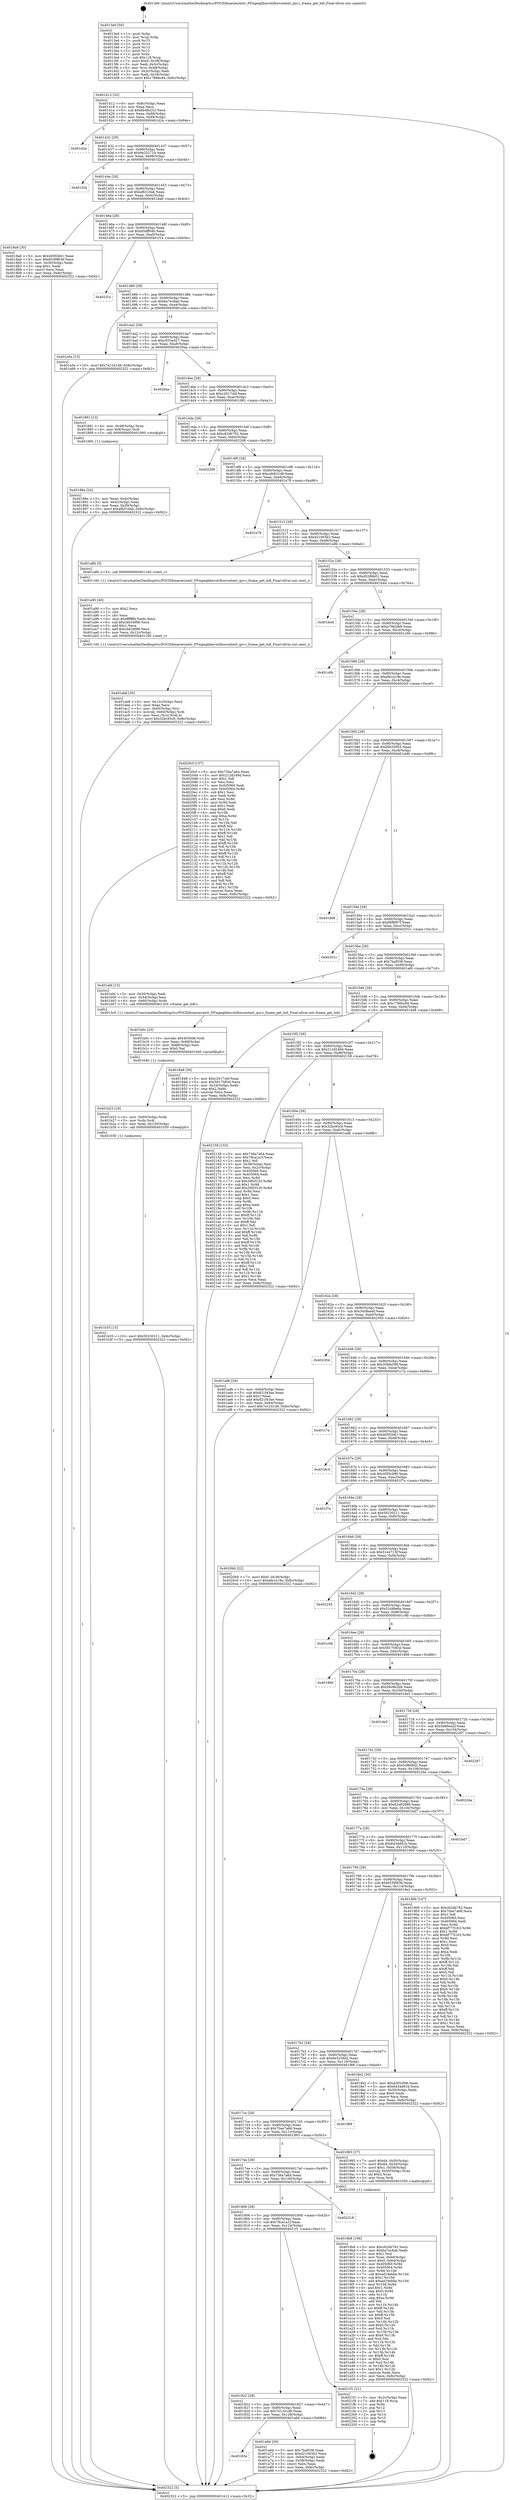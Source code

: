 digraph "0x4013e0" {
  label = "0x4013e0 (/mnt/c/Users/mathe/Desktop/tcc/POCII/binaries/extr_FFmpeglibavutilhwcontext_qsv.c_frame_get_hdl_Final-ollvm.out::main(0))"
  labelloc = "t"
  node[shape=record]

  Entry [label="",width=0.3,height=0.3,shape=circle,fillcolor=black,style=filled]
  "0x401412" [label="{
     0x401412 [32]\l
     | [instrs]\l
     &nbsp;&nbsp;0x401412 \<+6\>: mov -0x8c(%rbp),%eax\l
     &nbsp;&nbsp;0x401418 \<+2\>: mov %eax,%ecx\l
     &nbsp;&nbsp;0x40141a \<+6\>: sub $0x8b4fb252,%ecx\l
     &nbsp;&nbsp;0x401420 \<+6\>: mov %eax,-0x90(%rbp)\l
     &nbsp;&nbsp;0x401426 \<+6\>: mov %ecx,-0x94(%rbp)\l
     &nbsp;&nbsp;0x40142c \<+6\>: je 0000000000401d2e \<main+0x94e\>\l
  }"]
  "0x401d2e" [label="{
     0x401d2e\l
  }", style=dashed]
  "0x401432" [label="{
     0x401432 [28]\l
     | [instrs]\l
     &nbsp;&nbsp;0x401432 \<+5\>: jmp 0000000000401437 \<main+0x57\>\l
     &nbsp;&nbsp;0x401437 \<+6\>: mov -0x90(%rbp),%eax\l
     &nbsp;&nbsp;0x40143d \<+5\>: sub $0x9e25271b,%eax\l
     &nbsp;&nbsp;0x401442 \<+6\>: mov %eax,-0x98(%rbp)\l
     &nbsp;&nbsp;0x401448 \<+6\>: je 0000000000401f2d \<main+0xb4d\>\l
  }"]
  Exit [label="",width=0.3,height=0.3,shape=circle,fillcolor=black,style=filled,peripheries=2]
  "0x401f2d" [label="{
     0x401f2d\l
  }", style=dashed]
  "0x40144e" [label="{
     0x40144e [28]\l
     | [instrs]\l
     &nbsp;&nbsp;0x40144e \<+5\>: jmp 0000000000401453 \<main+0x73\>\l
     &nbsp;&nbsp;0x401453 \<+6\>: mov -0x90(%rbp),%eax\l
     &nbsp;&nbsp;0x401459 \<+5\>: sub $0xafb310ab,%eax\l
     &nbsp;&nbsp;0x40145e \<+6\>: mov %eax,-0x9c(%rbp)\l
     &nbsp;&nbsp;0x401464 \<+6\>: je 00000000004018a6 \<main+0x4c6\>\l
  }"]
  "0x401b35" [label="{
     0x401b35 [15]\l
     | [instrs]\l
     &nbsp;&nbsp;0x401b35 \<+10\>: movl $0x50230211,-0x8c(%rbp)\l
     &nbsp;&nbsp;0x401b3f \<+5\>: jmp 0000000000402322 \<main+0xf42\>\l
  }"]
  "0x4018a6" [label="{
     0x4018a6 [30]\l
     | [instrs]\l
     &nbsp;&nbsp;0x4018a6 \<+5\>: mov $0x405f2b61,%eax\l
     &nbsp;&nbsp;0x4018ab \<+5\>: mov $0x6539f636,%ecx\l
     &nbsp;&nbsp;0x4018b0 \<+3\>: mov -0x30(%rbp),%edx\l
     &nbsp;&nbsp;0x4018b3 \<+3\>: cmp $0x1,%edx\l
     &nbsp;&nbsp;0x4018b6 \<+3\>: cmovl %ecx,%eax\l
     &nbsp;&nbsp;0x4018b9 \<+6\>: mov %eax,-0x8c(%rbp)\l
     &nbsp;&nbsp;0x4018bf \<+5\>: jmp 0000000000402322 \<main+0xf42\>\l
  }"]
  "0x40146a" [label="{
     0x40146a [28]\l
     | [instrs]\l
     &nbsp;&nbsp;0x40146a \<+5\>: jmp 000000000040146f \<main+0x8f\>\l
     &nbsp;&nbsp;0x40146f \<+6\>: mov -0x90(%rbp),%eax\l
     &nbsp;&nbsp;0x401475 \<+5\>: sub $0xb5dff04b,%eax\l
     &nbsp;&nbsp;0x40147a \<+6\>: mov %eax,-0xa0(%rbp)\l
     &nbsp;&nbsp;0x401480 \<+6\>: je 0000000000401f1e \<main+0xb3e\>\l
  }"]
  "0x401b23" [label="{
     0x401b23 [18]\l
     | [instrs]\l
     &nbsp;&nbsp;0x401b23 \<+4\>: mov -0x60(%rbp),%rdx\l
     &nbsp;&nbsp;0x401b27 \<+3\>: mov %rdx,%rdi\l
     &nbsp;&nbsp;0x401b2a \<+6\>: mov %eax,-0x130(%rbp)\l
     &nbsp;&nbsp;0x401b30 \<+5\>: call 0000000000401030 \<free@plt\>\l
     | [calls]\l
     &nbsp;&nbsp;0x401030 \{1\} (unknown)\l
  }"]
  "0x401f1e" [label="{
     0x401f1e\l
  }", style=dashed]
  "0x401486" [label="{
     0x401486 [28]\l
     | [instrs]\l
     &nbsp;&nbsp;0x401486 \<+5\>: jmp 000000000040148b \<main+0xab\>\l
     &nbsp;&nbsp;0x40148b \<+6\>: mov -0x90(%rbp),%eax\l
     &nbsp;&nbsp;0x401491 \<+5\>: sub $0xba7ec8ab,%eax\l
     &nbsp;&nbsp;0x401496 \<+6\>: mov %eax,-0xa4(%rbp)\l
     &nbsp;&nbsp;0x40149c \<+6\>: je 0000000000401a5e \<main+0x67e\>\l
  }"]
  "0x401b0c" [label="{
     0x401b0c [23]\l
     | [instrs]\l
     &nbsp;&nbsp;0x401b0c \<+10\>: movabs $0x4030d6,%rdi\l
     &nbsp;&nbsp;0x401b16 \<+3\>: mov %eax,-0x68(%rbp)\l
     &nbsp;&nbsp;0x401b19 \<+3\>: mov -0x68(%rbp),%esi\l
     &nbsp;&nbsp;0x401b1c \<+2\>: mov $0x0,%al\l
     &nbsp;&nbsp;0x401b1e \<+5\>: call 0000000000401040 \<printf@plt\>\l
     | [calls]\l
     &nbsp;&nbsp;0x401040 \{1\} (unknown)\l
  }"]
  "0x401a5e" [label="{
     0x401a5e [15]\l
     | [instrs]\l
     &nbsp;&nbsp;0x401a5e \<+10\>: movl $0x7e1241d9,-0x8c(%rbp)\l
     &nbsp;&nbsp;0x401a68 \<+5\>: jmp 0000000000402322 \<main+0xf42\>\l
  }"]
  "0x4014a2" [label="{
     0x4014a2 [28]\l
     | [instrs]\l
     &nbsp;&nbsp;0x4014a2 \<+5\>: jmp 00000000004014a7 \<main+0xc7\>\l
     &nbsp;&nbsp;0x4014a7 \<+6\>: mov -0x90(%rbp),%eax\l
     &nbsp;&nbsp;0x4014ad \<+5\>: sub $0xc033a427,%eax\l
     &nbsp;&nbsp;0x4014b2 \<+6\>: mov %eax,-0xa8(%rbp)\l
     &nbsp;&nbsp;0x4014b8 \<+6\>: je 00000000004020aa \<main+0xcca\>\l
  }"]
  "0x401ab8" [label="{
     0x401ab8 [35]\l
     | [instrs]\l
     &nbsp;&nbsp;0x401ab8 \<+6\>: mov -0x12c(%rbp),%ecx\l
     &nbsp;&nbsp;0x401abe \<+3\>: imul %eax,%ecx\l
     &nbsp;&nbsp;0x401ac1 \<+4\>: mov -0x60(%rbp),%rsi\l
     &nbsp;&nbsp;0x401ac5 \<+4\>: movslq -0x64(%rbp),%rdi\l
     &nbsp;&nbsp;0x401ac9 \<+3\>: mov %ecx,(%rsi,%rdi,4)\l
     &nbsp;&nbsp;0x401acc \<+10\>: movl $0x32bc93c9,-0x8c(%rbp)\l
     &nbsp;&nbsp;0x401ad6 \<+5\>: jmp 0000000000402322 \<main+0xf42\>\l
  }"]
  "0x4020aa" [label="{
     0x4020aa\l
  }", style=dashed]
  "0x4014be" [label="{
     0x4014be [28]\l
     | [instrs]\l
     &nbsp;&nbsp;0x4014be \<+5\>: jmp 00000000004014c3 \<main+0xe3\>\l
     &nbsp;&nbsp;0x4014c3 \<+6\>: mov -0x90(%rbp),%eax\l
     &nbsp;&nbsp;0x4014c9 \<+5\>: sub $0xc2017cbf,%eax\l
     &nbsp;&nbsp;0x4014ce \<+6\>: mov %eax,-0xac(%rbp)\l
     &nbsp;&nbsp;0x4014d4 \<+6\>: je 0000000000401881 \<main+0x4a1\>\l
  }"]
  "0x401a90" [label="{
     0x401a90 [40]\l
     | [instrs]\l
     &nbsp;&nbsp;0x401a90 \<+5\>: mov $0x2,%ecx\l
     &nbsp;&nbsp;0x401a95 \<+1\>: cltd\l
     &nbsp;&nbsp;0x401a96 \<+2\>: idiv %ecx\l
     &nbsp;&nbsp;0x401a98 \<+6\>: imul $0xfffffffe,%edx,%ecx\l
     &nbsp;&nbsp;0x401a9e \<+6\>: sub $0xcbb34f98,%ecx\l
     &nbsp;&nbsp;0x401aa4 \<+3\>: add $0x1,%ecx\l
     &nbsp;&nbsp;0x401aa7 \<+6\>: add $0xcbb34f98,%ecx\l
     &nbsp;&nbsp;0x401aad \<+6\>: mov %ecx,-0x12c(%rbp)\l
     &nbsp;&nbsp;0x401ab3 \<+5\>: call 0000000000401160 \<next_i\>\l
     | [calls]\l
     &nbsp;&nbsp;0x401160 \{1\} (/mnt/c/Users/mathe/Desktop/tcc/POCII/binaries/extr_FFmpeglibavutilhwcontext_qsv.c_frame_get_hdl_Final-ollvm.out::next_i)\l
  }"]
  "0x401881" [label="{
     0x401881 [13]\l
     | [instrs]\l
     &nbsp;&nbsp;0x401881 \<+4\>: mov -0x48(%rbp),%rax\l
     &nbsp;&nbsp;0x401885 \<+4\>: mov 0x8(%rax),%rdi\l
     &nbsp;&nbsp;0x401889 \<+5\>: call 0000000000401060 \<atoi@plt\>\l
     | [calls]\l
     &nbsp;&nbsp;0x401060 \{1\} (unknown)\l
  }"]
  "0x4014da" [label="{
     0x4014da [28]\l
     | [instrs]\l
     &nbsp;&nbsp;0x4014da \<+5\>: jmp 00000000004014df \<main+0xff\>\l
     &nbsp;&nbsp;0x4014df \<+6\>: mov -0x90(%rbp),%eax\l
     &nbsp;&nbsp;0x4014e5 \<+5\>: sub $0xc62db792,%eax\l
     &nbsp;&nbsp;0x4014ea \<+6\>: mov %eax,-0xb0(%rbp)\l
     &nbsp;&nbsp;0x4014f0 \<+6\>: je 0000000000402206 \<main+0xe26\>\l
  }"]
  "0x40183e" [label="{
     0x40183e\l
  }", style=dashed]
  "0x402206" [label="{
     0x402206\l
  }", style=dashed]
  "0x4014f6" [label="{
     0x4014f6 [28]\l
     | [instrs]\l
     &nbsp;&nbsp;0x4014f6 \<+5\>: jmp 00000000004014fb \<main+0x11b\>\l
     &nbsp;&nbsp;0x4014fb \<+6\>: mov -0x90(%rbp),%eax\l
     &nbsp;&nbsp;0x401501 \<+5\>: sub $0xcdb631d9,%eax\l
     &nbsp;&nbsp;0x401506 \<+6\>: mov %eax,-0xb4(%rbp)\l
     &nbsp;&nbsp;0x40150c \<+6\>: je 0000000000401e78 \<main+0xa98\>\l
  }"]
  "0x401a6d" [label="{
     0x401a6d [30]\l
     | [instrs]\l
     &nbsp;&nbsp;0x401a6d \<+5\>: mov $0x7baf538,%eax\l
     &nbsp;&nbsp;0x401a72 \<+5\>: mov $0xd21003b3,%ecx\l
     &nbsp;&nbsp;0x401a77 \<+3\>: mov -0x64(%rbp),%edx\l
     &nbsp;&nbsp;0x401a7a \<+3\>: cmp -0x58(%rbp),%edx\l
     &nbsp;&nbsp;0x401a7d \<+3\>: cmovl %ecx,%eax\l
     &nbsp;&nbsp;0x401a80 \<+6\>: mov %eax,-0x8c(%rbp)\l
     &nbsp;&nbsp;0x401a86 \<+5\>: jmp 0000000000402322 \<main+0xf42\>\l
  }"]
  "0x401e78" [label="{
     0x401e78\l
  }", style=dashed]
  "0x401512" [label="{
     0x401512 [28]\l
     | [instrs]\l
     &nbsp;&nbsp;0x401512 \<+5\>: jmp 0000000000401517 \<main+0x137\>\l
     &nbsp;&nbsp;0x401517 \<+6\>: mov -0x90(%rbp),%eax\l
     &nbsp;&nbsp;0x40151d \<+5\>: sub $0xd21003b3,%eax\l
     &nbsp;&nbsp;0x401522 \<+6\>: mov %eax,-0xb8(%rbp)\l
     &nbsp;&nbsp;0x401528 \<+6\>: je 0000000000401a8b \<main+0x6ab\>\l
  }"]
  "0x401822" [label="{
     0x401822 [28]\l
     | [instrs]\l
     &nbsp;&nbsp;0x401822 \<+5\>: jmp 0000000000401827 \<main+0x447\>\l
     &nbsp;&nbsp;0x401827 \<+6\>: mov -0x90(%rbp),%eax\l
     &nbsp;&nbsp;0x40182d \<+5\>: sub $0x7e1241d9,%eax\l
     &nbsp;&nbsp;0x401832 \<+6\>: mov %eax,-0x128(%rbp)\l
     &nbsp;&nbsp;0x401838 \<+6\>: je 0000000000401a6d \<main+0x68d\>\l
  }"]
  "0x401a8b" [label="{
     0x401a8b [5]\l
     | [instrs]\l
     &nbsp;&nbsp;0x401a8b \<+5\>: call 0000000000401160 \<next_i\>\l
     | [calls]\l
     &nbsp;&nbsp;0x401160 \{1\} (/mnt/c/Users/mathe/Desktop/tcc/POCII/binaries/extr_FFmpeglibavutilhwcontext_qsv.c_frame_get_hdl_Final-ollvm.out::next_i)\l
  }"]
  "0x40152e" [label="{
     0x40152e [28]\l
     | [instrs]\l
     &nbsp;&nbsp;0x40152e \<+5\>: jmp 0000000000401533 \<main+0x153\>\l
     &nbsp;&nbsp;0x401533 \<+6\>: mov -0x90(%rbp),%eax\l
     &nbsp;&nbsp;0x401539 \<+5\>: sub $0xd5286b01,%eax\l
     &nbsp;&nbsp;0x40153e \<+6\>: mov %eax,-0xbc(%rbp)\l
     &nbsp;&nbsp;0x401544 \<+6\>: je 0000000000401b44 \<main+0x764\>\l
  }"]
  "0x4021f1" [label="{
     0x4021f1 [21]\l
     | [instrs]\l
     &nbsp;&nbsp;0x4021f1 \<+3\>: mov -0x2c(%rbp),%eax\l
     &nbsp;&nbsp;0x4021f4 \<+7\>: add $0x118,%rsp\l
     &nbsp;&nbsp;0x4021fb \<+1\>: pop %rbx\l
     &nbsp;&nbsp;0x4021fc \<+2\>: pop %r12\l
     &nbsp;&nbsp;0x4021fe \<+2\>: pop %r13\l
     &nbsp;&nbsp;0x402200 \<+2\>: pop %r14\l
     &nbsp;&nbsp;0x402202 \<+2\>: pop %r15\l
     &nbsp;&nbsp;0x402204 \<+1\>: pop %rbp\l
     &nbsp;&nbsp;0x402205 \<+1\>: ret\l
  }"]
  "0x401b44" [label="{
     0x401b44\l
  }", style=dashed]
  "0x40154a" [label="{
     0x40154a [28]\l
     | [instrs]\l
     &nbsp;&nbsp;0x40154a \<+5\>: jmp 000000000040154f \<main+0x16f\>\l
     &nbsp;&nbsp;0x40154f \<+6\>: mov -0x90(%rbp),%eax\l
     &nbsp;&nbsp;0x401555 \<+5\>: sub $0xe79b2fe6,%eax\l
     &nbsp;&nbsp;0x40155a \<+6\>: mov %eax,-0xc0(%rbp)\l
     &nbsp;&nbsp;0x401560 \<+6\>: je 0000000000401c6b \<main+0x88b\>\l
  }"]
  "0x401806" [label="{
     0x401806 [28]\l
     | [instrs]\l
     &nbsp;&nbsp;0x401806 \<+5\>: jmp 000000000040180b \<main+0x42b\>\l
     &nbsp;&nbsp;0x40180b \<+6\>: mov -0x90(%rbp),%eax\l
     &nbsp;&nbsp;0x401811 \<+5\>: sub $0x78ca1a1f,%eax\l
     &nbsp;&nbsp;0x401816 \<+6\>: mov %eax,-0x124(%rbp)\l
     &nbsp;&nbsp;0x40181c \<+6\>: je 00000000004021f1 \<main+0xe11\>\l
  }"]
  "0x401c6b" [label="{
     0x401c6b\l
  }", style=dashed]
  "0x401566" [label="{
     0x401566 [28]\l
     | [instrs]\l
     &nbsp;&nbsp;0x401566 \<+5\>: jmp 000000000040156b \<main+0x18b\>\l
     &nbsp;&nbsp;0x40156b \<+6\>: mov -0x90(%rbp),%eax\l
     &nbsp;&nbsp;0x401571 \<+5\>: sub $0xefe1e19e,%eax\l
     &nbsp;&nbsp;0x401576 \<+6\>: mov %eax,-0xc4(%rbp)\l
     &nbsp;&nbsp;0x40157c \<+6\>: je 00000000004020cf \<main+0xcef\>\l
  }"]
  "0x402318" [label="{
     0x402318\l
  }", style=dashed]
  "0x4020cf" [label="{
     0x4020cf [137]\l
     | [instrs]\l
     &nbsp;&nbsp;0x4020cf \<+5\>: mov $0x736a7a64,%eax\l
     &nbsp;&nbsp;0x4020d4 \<+5\>: mov $0x212d249d,%ecx\l
     &nbsp;&nbsp;0x4020d9 \<+2\>: mov $0x1,%dl\l
     &nbsp;&nbsp;0x4020db \<+2\>: xor %esi,%esi\l
     &nbsp;&nbsp;0x4020dd \<+7\>: mov 0x405060,%edi\l
     &nbsp;&nbsp;0x4020e4 \<+8\>: mov 0x405064,%r8d\l
     &nbsp;&nbsp;0x4020ec \<+3\>: sub $0x1,%esi\l
     &nbsp;&nbsp;0x4020ef \<+3\>: mov %edi,%r9d\l
     &nbsp;&nbsp;0x4020f2 \<+3\>: add %esi,%r9d\l
     &nbsp;&nbsp;0x4020f5 \<+4\>: imul %r9d,%edi\l
     &nbsp;&nbsp;0x4020f9 \<+3\>: and $0x1,%edi\l
     &nbsp;&nbsp;0x4020fc \<+3\>: cmp $0x0,%edi\l
     &nbsp;&nbsp;0x4020ff \<+4\>: sete %r10b\l
     &nbsp;&nbsp;0x402103 \<+4\>: cmp $0xa,%r8d\l
     &nbsp;&nbsp;0x402107 \<+4\>: setl %r11b\l
     &nbsp;&nbsp;0x40210b \<+3\>: mov %r10b,%bl\l
     &nbsp;&nbsp;0x40210e \<+3\>: xor $0xff,%bl\l
     &nbsp;&nbsp;0x402111 \<+3\>: mov %r11b,%r14b\l
     &nbsp;&nbsp;0x402114 \<+4\>: xor $0xff,%r14b\l
     &nbsp;&nbsp;0x402118 \<+3\>: xor $0x1,%dl\l
     &nbsp;&nbsp;0x40211b \<+3\>: mov %bl,%r15b\l
     &nbsp;&nbsp;0x40211e \<+4\>: and $0xff,%r15b\l
     &nbsp;&nbsp;0x402122 \<+3\>: and %dl,%r10b\l
     &nbsp;&nbsp;0x402125 \<+3\>: mov %r14b,%r12b\l
     &nbsp;&nbsp;0x402128 \<+4\>: and $0xff,%r12b\l
     &nbsp;&nbsp;0x40212c \<+3\>: and %dl,%r11b\l
     &nbsp;&nbsp;0x40212f \<+3\>: or %r10b,%r15b\l
     &nbsp;&nbsp;0x402132 \<+3\>: or %r11b,%r12b\l
     &nbsp;&nbsp;0x402135 \<+3\>: xor %r12b,%r15b\l
     &nbsp;&nbsp;0x402138 \<+3\>: or %r14b,%bl\l
     &nbsp;&nbsp;0x40213b \<+3\>: xor $0xff,%bl\l
     &nbsp;&nbsp;0x40213e \<+3\>: or $0x1,%dl\l
     &nbsp;&nbsp;0x402141 \<+2\>: and %dl,%bl\l
     &nbsp;&nbsp;0x402143 \<+3\>: or %bl,%r15b\l
     &nbsp;&nbsp;0x402146 \<+4\>: test $0x1,%r15b\l
     &nbsp;&nbsp;0x40214a \<+3\>: cmovne %ecx,%eax\l
     &nbsp;&nbsp;0x40214d \<+6\>: mov %eax,-0x8c(%rbp)\l
     &nbsp;&nbsp;0x402153 \<+5\>: jmp 0000000000402322 \<main+0xf42\>\l
  }"]
  "0x401582" [label="{
     0x401582 [28]\l
     | [instrs]\l
     &nbsp;&nbsp;0x401582 \<+5\>: jmp 0000000000401587 \<main+0x1a7\>\l
     &nbsp;&nbsp;0x401587 \<+6\>: mov -0x90(%rbp),%eax\l
     &nbsp;&nbsp;0x40158d \<+5\>: sub $0xf5b35955,%eax\l
     &nbsp;&nbsp;0x401592 \<+6\>: mov %eax,-0xc8(%rbp)\l
     &nbsp;&nbsp;0x401598 \<+6\>: je 0000000000401dd6 \<main+0x9f6\>\l
  }"]
  "0x4019b8" [label="{
     0x4019b8 [166]\l
     | [instrs]\l
     &nbsp;&nbsp;0x4019b8 \<+5\>: mov $0xc62db792,%ecx\l
     &nbsp;&nbsp;0x4019bd \<+5\>: mov $0xba7ec8ab,%edx\l
     &nbsp;&nbsp;0x4019c2 \<+3\>: mov $0x1,%sil\l
     &nbsp;&nbsp;0x4019c5 \<+4\>: mov %rax,-0x60(%rbp)\l
     &nbsp;&nbsp;0x4019c9 \<+7\>: movl $0x0,-0x64(%rbp)\l
     &nbsp;&nbsp;0x4019d0 \<+8\>: mov 0x405060,%r8d\l
     &nbsp;&nbsp;0x4019d8 \<+8\>: mov 0x405064,%r9d\l
     &nbsp;&nbsp;0x4019e0 \<+3\>: mov %r8d,%r10d\l
     &nbsp;&nbsp;0x4019e3 \<+7\>: sub $0xad19ebbe,%r10d\l
     &nbsp;&nbsp;0x4019ea \<+4\>: sub $0x1,%r10d\l
     &nbsp;&nbsp;0x4019ee \<+7\>: add $0xad19ebbe,%r10d\l
     &nbsp;&nbsp;0x4019f5 \<+4\>: imul %r10d,%r8d\l
     &nbsp;&nbsp;0x4019f9 \<+4\>: and $0x1,%r8d\l
     &nbsp;&nbsp;0x4019fd \<+4\>: cmp $0x0,%r8d\l
     &nbsp;&nbsp;0x401a01 \<+4\>: sete %r11b\l
     &nbsp;&nbsp;0x401a05 \<+4\>: cmp $0xa,%r9d\l
     &nbsp;&nbsp;0x401a09 \<+3\>: setl %bl\l
     &nbsp;&nbsp;0x401a0c \<+3\>: mov %r11b,%r14b\l
     &nbsp;&nbsp;0x401a0f \<+4\>: xor $0xff,%r14b\l
     &nbsp;&nbsp;0x401a13 \<+3\>: mov %bl,%r15b\l
     &nbsp;&nbsp;0x401a16 \<+4\>: xor $0xff,%r15b\l
     &nbsp;&nbsp;0x401a1a \<+4\>: xor $0x0,%sil\l
     &nbsp;&nbsp;0x401a1e \<+3\>: mov %r14b,%r12b\l
     &nbsp;&nbsp;0x401a21 \<+4\>: and $0x0,%r12b\l
     &nbsp;&nbsp;0x401a25 \<+3\>: and %sil,%r11b\l
     &nbsp;&nbsp;0x401a28 \<+3\>: mov %r15b,%r13b\l
     &nbsp;&nbsp;0x401a2b \<+4\>: and $0x0,%r13b\l
     &nbsp;&nbsp;0x401a2f \<+3\>: and %sil,%bl\l
     &nbsp;&nbsp;0x401a32 \<+3\>: or %r11b,%r12b\l
     &nbsp;&nbsp;0x401a35 \<+3\>: or %bl,%r13b\l
     &nbsp;&nbsp;0x401a38 \<+3\>: xor %r13b,%r12b\l
     &nbsp;&nbsp;0x401a3b \<+3\>: or %r15b,%r14b\l
     &nbsp;&nbsp;0x401a3e \<+4\>: xor $0xff,%r14b\l
     &nbsp;&nbsp;0x401a42 \<+4\>: or $0x0,%sil\l
     &nbsp;&nbsp;0x401a46 \<+3\>: and %sil,%r14b\l
     &nbsp;&nbsp;0x401a49 \<+3\>: or %r14b,%r12b\l
     &nbsp;&nbsp;0x401a4c \<+4\>: test $0x1,%r12b\l
     &nbsp;&nbsp;0x401a50 \<+3\>: cmovne %edx,%ecx\l
     &nbsp;&nbsp;0x401a53 \<+6\>: mov %ecx,-0x8c(%rbp)\l
     &nbsp;&nbsp;0x401a59 \<+5\>: jmp 0000000000402322 \<main+0xf42\>\l
  }"]
  "0x401dd6" [label="{
     0x401dd6\l
  }", style=dashed]
  "0x40159e" [label="{
     0x40159e [28]\l
     | [instrs]\l
     &nbsp;&nbsp;0x40159e \<+5\>: jmp 00000000004015a3 \<main+0x1c3\>\l
     &nbsp;&nbsp;0x4015a3 \<+6\>: mov -0x90(%rbp),%eax\l
     &nbsp;&nbsp;0x4015a9 \<+5\>: sub $0xf6f8f97f,%eax\l
     &nbsp;&nbsp;0x4015ae \<+6\>: mov %eax,-0xcc(%rbp)\l
     &nbsp;&nbsp;0x4015b4 \<+6\>: je 000000000040201c \<main+0xc3c\>\l
  }"]
  "0x4017ea" [label="{
     0x4017ea [28]\l
     | [instrs]\l
     &nbsp;&nbsp;0x4017ea \<+5\>: jmp 00000000004017ef \<main+0x40f\>\l
     &nbsp;&nbsp;0x4017ef \<+6\>: mov -0x90(%rbp),%eax\l
     &nbsp;&nbsp;0x4017f5 \<+5\>: sub $0x736a7a64,%eax\l
     &nbsp;&nbsp;0x4017fa \<+6\>: mov %eax,-0x120(%rbp)\l
     &nbsp;&nbsp;0x401800 \<+6\>: je 0000000000402318 \<main+0xf38\>\l
  }"]
  "0x40201c" [label="{
     0x40201c\l
  }", style=dashed]
  "0x4015ba" [label="{
     0x4015ba [28]\l
     | [instrs]\l
     &nbsp;&nbsp;0x4015ba \<+5\>: jmp 00000000004015bf \<main+0x1df\>\l
     &nbsp;&nbsp;0x4015bf \<+6\>: mov -0x90(%rbp),%eax\l
     &nbsp;&nbsp;0x4015c5 \<+5\>: sub $0x7baf538,%eax\l
     &nbsp;&nbsp;0x4015ca \<+6\>: mov %eax,-0xd0(%rbp)\l
     &nbsp;&nbsp;0x4015d0 \<+6\>: je 0000000000401afd \<main+0x71d\>\l
  }"]
  "0x401993" [label="{
     0x401993 [37]\l
     | [instrs]\l
     &nbsp;&nbsp;0x401993 \<+7\>: movl $0x64,-0x50(%rbp)\l
     &nbsp;&nbsp;0x40199a \<+7\>: movl $0x64,-0x54(%rbp)\l
     &nbsp;&nbsp;0x4019a1 \<+7\>: movl $0x1,-0x58(%rbp)\l
     &nbsp;&nbsp;0x4019a8 \<+4\>: movslq -0x58(%rbp),%rax\l
     &nbsp;&nbsp;0x4019ac \<+4\>: shl $0x2,%rax\l
     &nbsp;&nbsp;0x4019b0 \<+3\>: mov %rax,%rdi\l
     &nbsp;&nbsp;0x4019b3 \<+5\>: call 0000000000401050 \<malloc@plt\>\l
     | [calls]\l
     &nbsp;&nbsp;0x401050 \{1\} (unknown)\l
  }"]
  "0x401afd" [label="{
     0x401afd [15]\l
     | [instrs]\l
     &nbsp;&nbsp;0x401afd \<+3\>: mov -0x50(%rbp),%edi\l
     &nbsp;&nbsp;0x401b00 \<+3\>: mov -0x54(%rbp),%esi\l
     &nbsp;&nbsp;0x401b03 \<+4\>: mov -0x60(%rbp),%rdx\l
     &nbsp;&nbsp;0x401b07 \<+5\>: call 00000000004013c0 \<frame_get_hdl\>\l
     | [calls]\l
     &nbsp;&nbsp;0x4013c0 \{1\} (/mnt/c/Users/mathe/Desktop/tcc/POCII/binaries/extr_FFmpeglibavutilhwcontext_qsv.c_frame_get_hdl_Final-ollvm.out::frame_get_hdl)\l
  }"]
  "0x4015d6" [label="{
     0x4015d6 [28]\l
     | [instrs]\l
     &nbsp;&nbsp;0x4015d6 \<+5\>: jmp 00000000004015db \<main+0x1fb\>\l
     &nbsp;&nbsp;0x4015db \<+6\>: mov -0x90(%rbp),%eax\l
     &nbsp;&nbsp;0x4015e1 \<+5\>: sub $0x1786bc84,%eax\l
     &nbsp;&nbsp;0x4015e6 \<+6\>: mov %eax,-0xd4(%rbp)\l
     &nbsp;&nbsp;0x4015ec \<+6\>: je 0000000000401848 \<main+0x468\>\l
  }"]
  "0x4017ce" [label="{
     0x4017ce [28]\l
     | [instrs]\l
     &nbsp;&nbsp;0x4017ce \<+5\>: jmp 00000000004017d3 \<main+0x3f3\>\l
     &nbsp;&nbsp;0x4017d3 \<+6\>: mov -0x90(%rbp),%eax\l
     &nbsp;&nbsp;0x4017d9 \<+5\>: sub $0x70ae7a66,%eax\l
     &nbsp;&nbsp;0x4017de \<+6\>: mov %eax,-0x11c(%rbp)\l
     &nbsp;&nbsp;0x4017e4 \<+6\>: je 0000000000401993 \<main+0x5b3\>\l
  }"]
  "0x401848" [label="{
     0x401848 [30]\l
     | [instrs]\l
     &nbsp;&nbsp;0x401848 \<+5\>: mov $0xc2017cbf,%eax\l
     &nbsp;&nbsp;0x40184d \<+5\>: mov $0x5817083d,%ecx\l
     &nbsp;&nbsp;0x401852 \<+3\>: mov -0x34(%rbp),%edx\l
     &nbsp;&nbsp;0x401855 \<+3\>: cmp $0x2,%edx\l
     &nbsp;&nbsp;0x401858 \<+3\>: cmovne %ecx,%eax\l
     &nbsp;&nbsp;0x40185b \<+6\>: mov %eax,-0x8c(%rbp)\l
     &nbsp;&nbsp;0x401861 \<+5\>: jmp 0000000000402322 \<main+0xf42\>\l
  }"]
  "0x4015f2" [label="{
     0x4015f2 [28]\l
     | [instrs]\l
     &nbsp;&nbsp;0x4015f2 \<+5\>: jmp 00000000004015f7 \<main+0x217\>\l
     &nbsp;&nbsp;0x4015f7 \<+6\>: mov -0x90(%rbp),%eax\l
     &nbsp;&nbsp;0x4015fd \<+5\>: sub $0x212d249d,%eax\l
     &nbsp;&nbsp;0x401602 \<+6\>: mov %eax,-0xd8(%rbp)\l
     &nbsp;&nbsp;0x401608 \<+6\>: je 0000000000402158 \<main+0xd78\>\l
  }"]
  "0x402322" [label="{
     0x402322 [5]\l
     | [instrs]\l
     &nbsp;&nbsp;0x402322 \<+5\>: jmp 0000000000401412 \<main+0x32\>\l
  }"]
  "0x4013e0" [label="{
     0x4013e0 [50]\l
     | [instrs]\l
     &nbsp;&nbsp;0x4013e0 \<+1\>: push %rbp\l
     &nbsp;&nbsp;0x4013e1 \<+3\>: mov %rsp,%rbp\l
     &nbsp;&nbsp;0x4013e4 \<+2\>: push %r15\l
     &nbsp;&nbsp;0x4013e6 \<+2\>: push %r14\l
     &nbsp;&nbsp;0x4013e8 \<+2\>: push %r13\l
     &nbsp;&nbsp;0x4013ea \<+2\>: push %r12\l
     &nbsp;&nbsp;0x4013ec \<+1\>: push %rbx\l
     &nbsp;&nbsp;0x4013ed \<+7\>: sub $0x118,%rsp\l
     &nbsp;&nbsp;0x4013f4 \<+7\>: movl $0x0,-0x38(%rbp)\l
     &nbsp;&nbsp;0x4013fb \<+3\>: mov %edi,-0x3c(%rbp)\l
     &nbsp;&nbsp;0x4013fe \<+4\>: mov %rsi,-0x48(%rbp)\l
     &nbsp;&nbsp;0x401402 \<+3\>: mov -0x3c(%rbp),%edi\l
     &nbsp;&nbsp;0x401405 \<+3\>: mov %edi,-0x34(%rbp)\l
     &nbsp;&nbsp;0x401408 \<+10\>: movl $0x1786bc84,-0x8c(%rbp)\l
  }"]
  "0x40188e" [label="{
     0x40188e [24]\l
     | [instrs]\l
     &nbsp;&nbsp;0x40188e \<+3\>: mov %eax,-0x4c(%rbp)\l
     &nbsp;&nbsp;0x401891 \<+3\>: mov -0x4c(%rbp),%eax\l
     &nbsp;&nbsp;0x401894 \<+3\>: mov %eax,-0x30(%rbp)\l
     &nbsp;&nbsp;0x401897 \<+10\>: movl $0xafb310ab,-0x8c(%rbp)\l
     &nbsp;&nbsp;0x4018a1 \<+5\>: jmp 0000000000402322 \<main+0xf42\>\l
  }"]
  "0x401f89" [label="{
     0x401f89\l
  }", style=dashed]
  "0x402158" [label="{
     0x402158 [153]\l
     | [instrs]\l
     &nbsp;&nbsp;0x402158 \<+5\>: mov $0x736a7a64,%eax\l
     &nbsp;&nbsp;0x40215d \<+5\>: mov $0x78ca1a1f,%ecx\l
     &nbsp;&nbsp;0x402162 \<+2\>: mov $0x1,%dl\l
     &nbsp;&nbsp;0x402164 \<+3\>: mov -0x38(%rbp),%esi\l
     &nbsp;&nbsp;0x402167 \<+3\>: mov %esi,-0x2c(%rbp)\l
     &nbsp;&nbsp;0x40216a \<+7\>: mov 0x405060,%esi\l
     &nbsp;&nbsp;0x402171 \<+7\>: mov 0x405064,%edi\l
     &nbsp;&nbsp;0x402178 \<+3\>: mov %esi,%r8d\l
     &nbsp;&nbsp;0x40217b \<+7\>: sub $0x39f2f120,%r8d\l
     &nbsp;&nbsp;0x402182 \<+4\>: sub $0x1,%r8d\l
     &nbsp;&nbsp;0x402186 \<+7\>: add $0x39f2f120,%r8d\l
     &nbsp;&nbsp;0x40218d \<+4\>: imul %r8d,%esi\l
     &nbsp;&nbsp;0x402191 \<+3\>: and $0x1,%esi\l
     &nbsp;&nbsp;0x402194 \<+3\>: cmp $0x0,%esi\l
     &nbsp;&nbsp;0x402197 \<+4\>: sete %r9b\l
     &nbsp;&nbsp;0x40219b \<+3\>: cmp $0xa,%edi\l
     &nbsp;&nbsp;0x40219e \<+4\>: setl %r10b\l
     &nbsp;&nbsp;0x4021a2 \<+3\>: mov %r9b,%r11b\l
     &nbsp;&nbsp;0x4021a5 \<+4\>: xor $0xff,%r11b\l
     &nbsp;&nbsp;0x4021a9 \<+3\>: mov %r10b,%bl\l
     &nbsp;&nbsp;0x4021ac \<+3\>: xor $0xff,%bl\l
     &nbsp;&nbsp;0x4021af \<+3\>: xor $0x1,%dl\l
     &nbsp;&nbsp;0x4021b2 \<+3\>: mov %r11b,%r14b\l
     &nbsp;&nbsp;0x4021b5 \<+4\>: and $0xff,%r14b\l
     &nbsp;&nbsp;0x4021b9 \<+3\>: and %dl,%r9b\l
     &nbsp;&nbsp;0x4021bc \<+3\>: mov %bl,%r15b\l
     &nbsp;&nbsp;0x4021bf \<+4\>: and $0xff,%r15b\l
     &nbsp;&nbsp;0x4021c3 \<+3\>: and %dl,%r10b\l
     &nbsp;&nbsp;0x4021c6 \<+3\>: or %r9b,%r14b\l
     &nbsp;&nbsp;0x4021c9 \<+3\>: or %r10b,%r15b\l
     &nbsp;&nbsp;0x4021cc \<+3\>: xor %r15b,%r14b\l
     &nbsp;&nbsp;0x4021cf \<+3\>: or %bl,%r11b\l
     &nbsp;&nbsp;0x4021d2 \<+4\>: xor $0xff,%r11b\l
     &nbsp;&nbsp;0x4021d6 \<+3\>: or $0x1,%dl\l
     &nbsp;&nbsp;0x4021d9 \<+3\>: and %dl,%r11b\l
     &nbsp;&nbsp;0x4021dc \<+3\>: or %r11b,%r14b\l
     &nbsp;&nbsp;0x4021df \<+4\>: test $0x1,%r14b\l
     &nbsp;&nbsp;0x4021e3 \<+3\>: cmovne %ecx,%eax\l
     &nbsp;&nbsp;0x4021e6 \<+6\>: mov %eax,-0x8c(%rbp)\l
     &nbsp;&nbsp;0x4021ec \<+5\>: jmp 0000000000402322 \<main+0xf42\>\l
  }"]
  "0x40160e" [label="{
     0x40160e [28]\l
     | [instrs]\l
     &nbsp;&nbsp;0x40160e \<+5\>: jmp 0000000000401613 \<main+0x233\>\l
     &nbsp;&nbsp;0x401613 \<+6\>: mov -0x90(%rbp),%eax\l
     &nbsp;&nbsp;0x401619 \<+5\>: sub $0x32bc93c9,%eax\l
     &nbsp;&nbsp;0x40161e \<+6\>: mov %eax,-0xdc(%rbp)\l
     &nbsp;&nbsp;0x401624 \<+6\>: je 0000000000401adb \<main+0x6fb\>\l
  }"]
  "0x4017b2" [label="{
     0x4017b2 [28]\l
     | [instrs]\l
     &nbsp;&nbsp;0x4017b2 \<+5\>: jmp 00000000004017b7 \<main+0x3d7\>\l
     &nbsp;&nbsp;0x4017b7 \<+6\>: mov -0x90(%rbp),%eax\l
     &nbsp;&nbsp;0x4017bd \<+5\>: sub $0x6e3239d2,%eax\l
     &nbsp;&nbsp;0x4017c2 \<+6\>: mov %eax,-0x118(%rbp)\l
     &nbsp;&nbsp;0x4017c8 \<+6\>: je 0000000000401f89 \<main+0xba9\>\l
  }"]
  "0x401adb" [label="{
     0x401adb [34]\l
     | [instrs]\l
     &nbsp;&nbsp;0x401adb \<+3\>: mov -0x64(%rbp),%eax\l
     &nbsp;&nbsp;0x401ade \<+5\>: sub $0x821f43ae,%eax\l
     &nbsp;&nbsp;0x401ae3 \<+3\>: add $0x1,%eax\l
     &nbsp;&nbsp;0x401ae6 \<+5\>: add $0x821f43ae,%eax\l
     &nbsp;&nbsp;0x401aeb \<+3\>: mov %eax,-0x64(%rbp)\l
     &nbsp;&nbsp;0x401aee \<+10\>: movl $0x7e1241d9,-0x8c(%rbp)\l
     &nbsp;&nbsp;0x401af8 \<+5\>: jmp 0000000000402322 \<main+0xf42\>\l
  }"]
  "0x40162a" [label="{
     0x40162a [28]\l
     | [instrs]\l
     &nbsp;&nbsp;0x40162a \<+5\>: jmp 000000000040162f \<main+0x24f\>\l
     &nbsp;&nbsp;0x40162f \<+6\>: mov -0x90(%rbp),%eax\l
     &nbsp;&nbsp;0x401635 \<+5\>: sub $0x3458ae4f,%eax\l
     &nbsp;&nbsp;0x40163a \<+6\>: mov %eax,-0xe0(%rbp)\l
     &nbsp;&nbsp;0x401640 \<+6\>: je 0000000000402304 \<main+0xf24\>\l
  }"]
  "0x4018e2" [label="{
     0x4018e2 [30]\l
     | [instrs]\l
     &nbsp;&nbsp;0x4018e2 \<+5\>: mov $0x45f3c096,%eax\l
     &nbsp;&nbsp;0x4018e7 \<+5\>: mov $0x6434d91b,%ecx\l
     &nbsp;&nbsp;0x4018ec \<+3\>: mov -0x30(%rbp),%edx\l
     &nbsp;&nbsp;0x4018ef \<+3\>: cmp $0x0,%edx\l
     &nbsp;&nbsp;0x4018f2 \<+3\>: cmove %ecx,%eax\l
     &nbsp;&nbsp;0x4018f5 \<+6\>: mov %eax,-0x8c(%rbp)\l
     &nbsp;&nbsp;0x4018fb \<+5\>: jmp 0000000000402322 \<main+0xf42\>\l
  }"]
  "0x402304" [label="{
     0x402304\l
  }", style=dashed]
  "0x401646" [label="{
     0x401646 [28]\l
     | [instrs]\l
     &nbsp;&nbsp;0x401646 \<+5\>: jmp 000000000040164b \<main+0x26b\>\l
     &nbsp;&nbsp;0x40164b \<+6\>: mov -0x90(%rbp),%eax\l
     &nbsp;&nbsp;0x401651 \<+5\>: sub $0x356bd39f,%eax\l
     &nbsp;&nbsp;0x401656 \<+6\>: mov %eax,-0xe4(%rbp)\l
     &nbsp;&nbsp;0x40165c \<+6\>: je 0000000000401c7a \<main+0x89a\>\l
  }"]
  "0x401796" [label="{
     0x401796 [28]\l
     | [instrs]\l
     &nbsp;&nbsp;0x401796 \<+5\>: jmp 000000000040179b \<main+0x3bb\>\l
     &nbsp;&nbsp;0x40179b \<+6\>: mov -0x90(%rbp),%eax\l
     &nbsp;&nbsp;0x4017a1 \<+5\>: sub $0x6539f636,%eax\l
     &nbsp;&nbsp;0x4017a6 \<+6\>: mov %eax,-0x114(%rbp)\l
     &nbsp;&nbsp;0x4017ac \<+6\>: je 00000000004018e2 \<main+0x502\>\l
  }"]
  "0x401c7a" [label="{
     0x401c7a\l
  }", style=dashed]
  "0x401662" [label="{
     0x401662 [28]\l
     | [instrs]\l
     &nbsp;&nbsp;0x401662 \<+5\>: jmp 0000000000401667 \<main+0x287\>\l
     &nbsp;&nbsp;0x401667 \<+6\>: mov -0x90(%rbp),%eax\l
     &nbsp;&nbsp;0x40166d \<+5\>: sub $0x405f2b61,%eax\l
     &nbsp;&nbsp;0x401672 \<+6\>: mov %eax,-0xe8(%rbp)\l
     &nbsp;&nbsp;0x401678 \<+6\>: je 00000000004018c4 \<main+0x4e4\>\l
  }"]
  "0x401900" [label="{
     0x401900 [147]\l
     | [instrs]\l
     &nbsp;&nbsp;0x401900 \<+5\>: mov $0xc62db792,%eax\l
     &nbsp;&nbsp;0x401905 \<+5\>: mov $0x70ae7a66,%ecx\l
     &nbsp;&nbsp;0x40190a \<+2\>: mov $0x1,%dl\l
     &nbsp;&nbsp;0x40190c \<+7\>: mov 0x405060,%esi\l
     &nbsp;&nbsp;0x401913 \<+7\>: mov 0x405064,%edi\l
     &nbsp;&nbsp;0x40191a \<+3\>: mov %esi,%r8d\l
     &nbsp;&nbsp;0x40191d \<+7\>: sub $0xbf775163,%r8d\l
     &nbsp;&nbsp;0x401924 \<+4\>: sub $0x1,%r8d\l
     &nbsp;&nbsp;0x401928 \<+7\>: add $0xbf775163,%r8d\l
     &nbsp;&nbsp;0x40192f \<+4\>: imul %r8d,%esi\l
     &nbsp;&nbsp;0x401933 \<+3\>: and $0x1,%esi\l
     &nbsp;&nbsp;0x401936 \<+3\>: cmp $0x0,%esi\l
     &nbsp;&nbsp;0x401939 \<+4\>: sete %r9b\l
     &nbsp;&nbsp;0x40193d \<+3\>: cmp $0xa,%edi\l
     &nbsp;&nbsp;0x401940 \<+4\>: setl %r10b\l
     &nbsp;&nbsp;0x401944 \<+3\>: mov %r9b,%r11b\l
     &nbsp;&nbsp;0x401947 \<+4\>: xor $0xff,%r11b\l
     &nbsp;&nbsp;0x40194b \<+3\>: mov %r10b,%bl\l
     &nbsp;&nbsp;0x40194e \<+3\>: xor $0xff,%bl\l
     &nbsp;&nbsp;0x401951 \<+3\>: xor $0x0,%dl\l
     &nbsp;&nbsp;0x401954 \<+3\>: mov %r11b,%r14b\l
     &nbsp;&nbsp;0x401957 \<+4\>: and $0x0,%r14b\l
     &nbsp;&nbsp;0x40195b \<+3\>: and %dl,%r9b\l
     &nbsp;&nbsp;0x40195e \<+3\>: mov %bl,%r15b\l
     &nbsp;&nbsp;0x401961 \<+4\>: and $0x0,%r15b\l
     &nbsp;&nbsp;0x401965 \<+3\>: and %dl,%r10b\l
     &nbsp;&nbsp;0x401968 \<+3\>: or %r9b,%r14b\l
     &nbsp;&nbsp;0x40196b \<+3\>: or %r10b,%r15b\l
     &nbsp;&nbsp;0x40196e \<+3\>: xor %r15b,%r14b\l
     &nbsp;&nbsp;0x401971 \<+3\>: or %bl,%r11b\l
     &nbsp;&nbsp;0x401974 \<+4\>: xor $0xff,%r11b\l
     &nbsp;&nbsp;0x401978 \<+3\>: or $0x0,%dl\l
     &nbsp;&nbsp;0x40197b \<+3\>: and %dl,%r11b\l
     &nbsp;&nbsp;0x40197e \<+3\>: or %r11b,%r14b\l
     &nbsp;&nbsp;0x401981 \<+4\>: test $0x1,%r14b\l
     &nbsp;&nbsp;0x401985 \<+3\>: cmovne %ecx,%eax\l
     &nbsp;&nbsp;0x401988 \<+6\>: mov %eax,-0x8c(%rbp)\l
     &nbsp;&nbsp;0x40198e \<+5\>: jmp 0000000000402322 \<main+0xf42\>\l
  }"]
  "0x4018c4" [label="{
     0x4018c4\l
  }", style=dashed]
  "0x40167e" [label="{
     0x40167e [28]\l
     | [instrs]\l
     &nbsp;&nbsp;0x40167e \<+5\>: jmp 0000000000401683 \<main+0x2a3\>\l
     &nbsp;&nbsp;0x401683 \<+6\>: mov -0x90(%rbp),%eax\l
     &nbsp;&nbsp;0x401689 \<+5\>: sub $0x45f3c096,%eax\l
     &nbsp;&nbsp;0x40168e \<+6\>: mov %eax,-0xec(%rbp)\l
     &nbsp;&nbsp;0x401694 \<+6\>: je 0000000000401f7a \<main+0xb9a\>\l
  }"]
  "0x40177a" [label="{
     0x40177a [28]\l
     | [instrs]\l
     &nbsp;&nbsp;0x40177a \<+5\>: jmp 000000000040177f \<main+0x39f\>\l
     &nbsp;&nbsp;0x40177f \<+6\>: mov -0x90(%rbp),%eax\l
     &nbsp;&nbsp;0x401785 \<+5\>: sub $0x6434d91b,%eax\l
     &nbsp;&nbsp;0x40178a \<+6\>: mov %eax,-0x110(%rbp)\l
     &nbsp;&nbsp;0x401790 \<+6\>: je 0000000000401900 \<main+0x520\>\l
  }"]
  "0x401f7a" [label="{
     0x401f7a\l
  }", style=dashed]
  "0x40169a" [label="{
     0x40169a [28]\l
     | [instrs]\l
     &nbsp;&nbsp;0x40169a \<+5\>: jmp 000000000040169f \<main+0x2bf\>\l
     &nbsp;&nbsp;0x40169f \<+6\>: mov -0x90(%rbp),%eax\l
     &nbsp;&nbsp;0x4016a5 \<+5\>: sub $0x50230211,%eax\l
     &nbsp;&nbsp;0x4016aa \<+6\>: mov %eax,-0xf0(%rbp)\l
     &nbsp;&nbsp;0x4016b0 \<+6\>: je 00000000004020b9 \<main+0xcd9\>\l
  }"]
  "0x401bd7" [label="{
     0x401bd7\l
  }", style=dashed]
  "0x4020b9" [label="{
     0x4020b9 [22]\l
     | [instrs]\l
     &nbsp;&nbsp;0x4020b9 \<+7\>: movl $0x0,-0x38(%rbp)\l
     &nbsp;&nbsp;0x4020c0 \<+10\>: movl $0xefe1e19e,-0x8c(%rbp)\l
     &nbsp;&nbsp;0x4020ca \<+5\>: jmp 0000000000402322 \<main+0xf42\>\l
  }"]
  "0x4016b6" [label="{
     0x4016b6 [28]\l
     | [instrs]\l
     &nbsp;&nbsp;0x4016b6 \<+5\>: jmp 00000000004016bb \<main+0x2db\>\l
     &nbsp;&nbsp;0x4016bb \<+6\>: mov -0x90(%rbp),%eax\l
     &nbsp;&nbsp;0x4016c1 \<+5\>: sub $0x51e4713f,%eax\l
     &nbsp;&nbsp;0x4016c6 \<+6\>: mov %eax,-0xf4(%rbp)\l
     &nbsp;&nbsp;0x4016cc \<+6\>: je 0000000000402245 \<main+0xe65\>\l
  }"]
  "0x40175e" [label="{
     0x40175e [28]\l
     | [instrs]\l
     &nbsp;&nbsp;0x40175e \<+5\>: jmp 0000000000401763 \<main+0x383\>\l
     &nbsp;&nbsp;0x401763 \<+6\>: mov -0x90(%rbp),%eax\l
     &nbsp;&nbsp;0x401769 \<+5\>: sub $0x62e82999,%eax\l
     &nbsp;&nbsp;0x40176e \<+6\>: mov %eax,-0x10c(%rbp)\l
     &nbsp;&nbsp;0x401774 \<+6\>: je 0000000000401bd7 \<main+0x7f7\>\l
  }"]
  "0x402245" [label="{
     0x402245\l
  }", style=dashed]
  "0x4016d2" [label="{
     0x4016d2 [28]\l
     | [instrs]\l
     &nbsp;&nbsp;0x4016d2 \<+5\>: jmp 00000000004016d7 \<main+0x2f7\>\l
     &nbsp;&nbsp;0x4016d7 \<+6\>: mov -0x90(%rbp),%eax\l
     &nbsp;&nbsp;0x4016dd \<+5\>: sub $0x52c88e6a,%eax\l
     &nbsp;&nbsp;0x4016e2 \<+6\>: mov %eax,-0xf8(%rbp)\l
     &nbsp;&nbsp;0x4016e8 \<+6\>: je 0000000000401c9b \<main+0x8bb\>\l
  }"]
  "0x4022da" [label="{
     0x4022da\l
  }", style=dashed]
  "0x401c9b" [label="{
     0x401c9b\l
  }", style=dashed]
  "0x4016ee" [label="{
     0x4016ee [28]\l
     | [instrs]\l
     &nbsp;&nbsp;0x4016ee \<+5\>: jmp 00000000004016f3 \<main+0x313\>\l
     &nbsp;&nbsp;0x4016f3 \<+6\>: mov -0x90(%rbp),%eax\l
     &nbsp;&nbsp;0x4016f9 \<+5\>: sub $0x5817083d,%eax\l
     &nbsp;&nbsp;0x4016fe \<+6\>: mov %eax,-0xfc(%rbp)\l
     &nbsp;&nbsp;0x401704 \<+6\>: je 0000000000401866 \<main+0x486\>\l
  }"]
  "0x401742" [label="{
     0x401742 [28]\l
     | [instrs]\l
     &nbsp;&nbsp;0x401742 \<+5\>: jmp 0000000000401747 \<main+0x367\>\l
     &nbsp;&nbsp;0x401747 \<+6\>: mov -0x90(%rbp),%eax\l
     &nbsp;&nbsp;0x40174d \<+5\>: sub $0x5cf808d2,%eax\l
     &nbsp;&nbsp;0x401752 \<+6\>: mov %eax,-0x108(%rbp)\l
     &nbsp;&nbsp;0x401758 \<+6\>: je 00000000004022da \<main+0xefa\>\l
  }"]
  "0x401866" [label="{
     0x401866\l
  }", style=dashed]
  "0x40170a" [label="{
     0x40170a [28]\l
     | [instrs]\l
     &nbsp;&nbsp;0x40170a \<+5\>: jmp 000000000040170f \<main+0x32f\>\l
     &nbsp;&nbsp;0x40170f \<+6\>: mov -0x90(%rbp),%eax\l
     &nbsp;&nbsp;0x401715 \<+5\>: sub $0x59c8b2b8,%eax\l
     &nbsp;&nbsp;0x40171a \<+6\>: mov %eax,-0x100(%rbp)\l
     &nbsp;&nbsp;0x401720 \<+6\>: je 0000000000401de5 \<main+0xa05\>\l
  }"]
  "0x402287" [label="{
     0x402287\l
  }", style=dashed]
  "0x401de5" [label="{
     0x401de5\l
  }", style=dashed]
  "0x401726" [label="{
     0x401726 [28]\l
     | [instrs]\l
     &nbsp;&nbsp;0x401726 \<+5\>: jmp 000000000040172b \<main+0x34b\>\l
     &nbsp;&nbsp;0x40172b \<+6\>: mov -0x90(%rbp),%eax\l
     &nbsp;&nbsp;0x401731 \<+5\>: sub $0x5b86ea2f,%eax\l
     &nbsp;&nbsp;0x401736 \<+6\>: mov %eax,-0x104(%rbp)\l
     &nbsp;&nbsp;0x40173c \<+6\>: je 0000000000402287 \<main+0xea7\>\l
  }"]
  Entry -> "0x4013e0" [label=" 1"]
  "0x401412" -> "0x401d2e" [label=" 0"]
  "0x401412" -> "0x401432" [label=" 16"]
  "0x4021f1" -> Exit [label=" 1"]
  "0x401432" -> "0x401f2d" [label=" 0"]
  "0x401432" -> "0x40144e" [label=" 16"]
  "0x402158" -> "0x402322" [label=" 1"]
  "0x40144e" -> "0x4018a6" [label=" 1"]
  "0x40144e" -> "0x40146a" [label=" 15"]
  "0x4020cf" -> "0x402322" [label=" 1"]
  "0x40146a" -> "0x401f1e" [label=" 0"]
  "0x40146a" -> "0x401486" [label=" 15"]
  "0x4020b9" -> "0x402322" [label=" 1"]
  "0x401486" -> "0x401a5e" [label=" 1"]
  "0x401486" -> "0x4014a2" [label=" 14"]
  "0x401b35" -> "0x402322" [label=" 1"]
  "0x4014a2" -> "0x4020aa" [label=" 0"]
  "0x4014a2" -> "0x4014be" [label=" 14"]
  "0x401b23" -> "0x401b35" [label=" 1"]
  "0x4014be" -> "0x401881" [label=" 1"]
  "0x4014be" -> "0x4014da" [label=" 13"]
  "0x401b0c" -> "0x401b23" [label=" 1"]
  "0x4014da" -> "0x402206" [label=" 0"]
  "0x4014da" -> "0x4014f6" [label=" 13"]
  "0x401afd" -> "0x401b0c" [label=" 1"]
  "0x4014f6" -> "0x401e78" [label=" 0"]
  "0x4014f6" -> "0x401512" [label=" 13"]
  "0x401adb" -> "0x402322" [label=" 1"]
  "0x401512" -> "0x401a8b" [label=" 1"]
  "0x401512" -> "0x40152e" [label=" 12"]
  "0x401a90" -> "0x401ab8" [label=" 1"]
  "0x40152e" -> "0x401b44" [label=" 0"]
  "0x40152e" -> "0x40154a" [label=" 12"]
  "0x401a8b" -> "0x401a90" [label=" 1"]
  "0x40154a" -> "0x401c6b" [label=" 0"]
  "0x40154a" -> "0x401566" [label=" 12"]
  "0x401822" -> "0x40183e" [label=" 0"]
  "0x401566" -> "0x4020cf" [label=" 1"]
  "0x401566" -> "0x401582" [label=" 11"]
  "0x401822" -> "0x401a6d" [label=" 2"]
  "0x401582" -> "0x401dd6" [label=" 0"]
  "0x401582" -> "0x40159e" [label=" 11"]
  "0x401806" -> "0x401822" [label=" 2"]
  "0x40159e" -> "0x40201c" [label=" 0"]
  "0x40159e" -> "0x4015ba" [label=" 11"]
  "0x401806" -> "0x4021f1" [label=" 1"]
  "0x4015ba" -> "0x401afd" [label=" 1"]
  "0x4015ba" -> "0x4015d6" [label=" 10"]
  "0x401a6d" -> "0x402322" [label=" 2"]
  "0x4015d6" -> "0x401848" [label=" 1"]
  "0x4015d6" -> "0x4015f2" [label=" 9"]
  "0x401848" -> "0x402322" [label=" 1"]
  "0x4013e0" -> "0x401412" [label=" 1"]
  "0x402322" -> "0x401412" [label=" 15"]
  "0x401881" -> "0x40188e" [label=" 1"]
  "0x40188e" -> "0x402322" [label=" 1"]
  "0x4018a6" -> "0x402322" [label=" 1"]
  "0x4017ea" -> "0x402318" [label=" 0"]
  "0x4015f2" -> "0x402158" [label=" 1"]
  "0x4015f2" -> "0x40160e" [label=" 8"]
  "0x401ab8" -> "0x402322" [label=" 1"]
  "0x40160e" -> "0x401adb" [label=" 1"]
  "0x40160e" -> "0x40162a" [label=" 7"]
  "0x4019b8" -> "0x402322" [label=" 1"]
  "0x40162a" -> "0x402304" [label=" 0"]
  "0x40162a" -> "0x401646" [label=" 7"]
  "0x401993" -> "0x4019b8" [label=" 1"]
  "0x401646" -> "0x401c7a" [label=" 0"]
  "0x401646" -> "0x401662" [label=" 7"]
  "0x4017ce" -> "0x401993" [label=" 1"]
  "0x401662" -> "0x4018c4" [label=" 0"]
  "0x401662" -> "0x40167e" [label=" 7"]
  "0x4017ea" -> "0x401806" [label=" 3"]
  "0x40167e" -> "0x401f7a" [label=" 0"]
  "0x40167e" -> "0x40169a" [label=" 7"]
  "0x4017b2" -> "0x401f89" [label=" 0"]
  "0x40169a" -> "0x4020b9" [label=" 1"]
  "0x40169a" -> "0x4016b6" [label=" 6"]
  "0x401a5e" -> "0x402322" [label=" 1"]
  "0x4016b6" -> "0x402245" [label=" 0"]
  "0x4016b6" -> "0x4016d2" [label=" 6"]
  "0x4018e2" -> "0x402322" [label=" 1"]
  "0x4016d2" -> "0x401c9b" [label=" 0"]
  "0x4016d2" -> "0x4016ee" [label=" 6"]
  "0x401796" -> "0x4017b2" [label=" 4"]
  "0x4016ee" -> "0x401866" [label=" 0"]
  "0x4016ee" -> "0x40170a" [label=" 6"]
  "0x4017ce" -> "0x4017ea" [label=" 3"]
  "0x40170a" -> "0x401de5" [label=" 0"]
  "0x40170a" -> "0x401726" [label=" 6"]
  "0x40177a" -> "0x401796" [label=" 5"]
  "0x401726" -> "0x402287" [label=" 0"]
  "0x401726" -> "0x401742" [label=" 6"]
  "0x401796" -> "0x4018e2" [label=" 1"]
  "0x401742" -> "0x4022da" [label=" 0"]
  "0x401742" -> "0x40175e" [label=" 6"]
  "0x401900" -> "0x402322" [label=" 1"]
  "0x40175e" -> "0x401bd7" [label=" 0"]
  "0x40175e" -> "0x40177a" [label=" 6"]
  "0x4017b2" -> "0x4017ce" [label=" 4"]
  "0x40177a" -> "0x401900" [label=" 1"]
}
